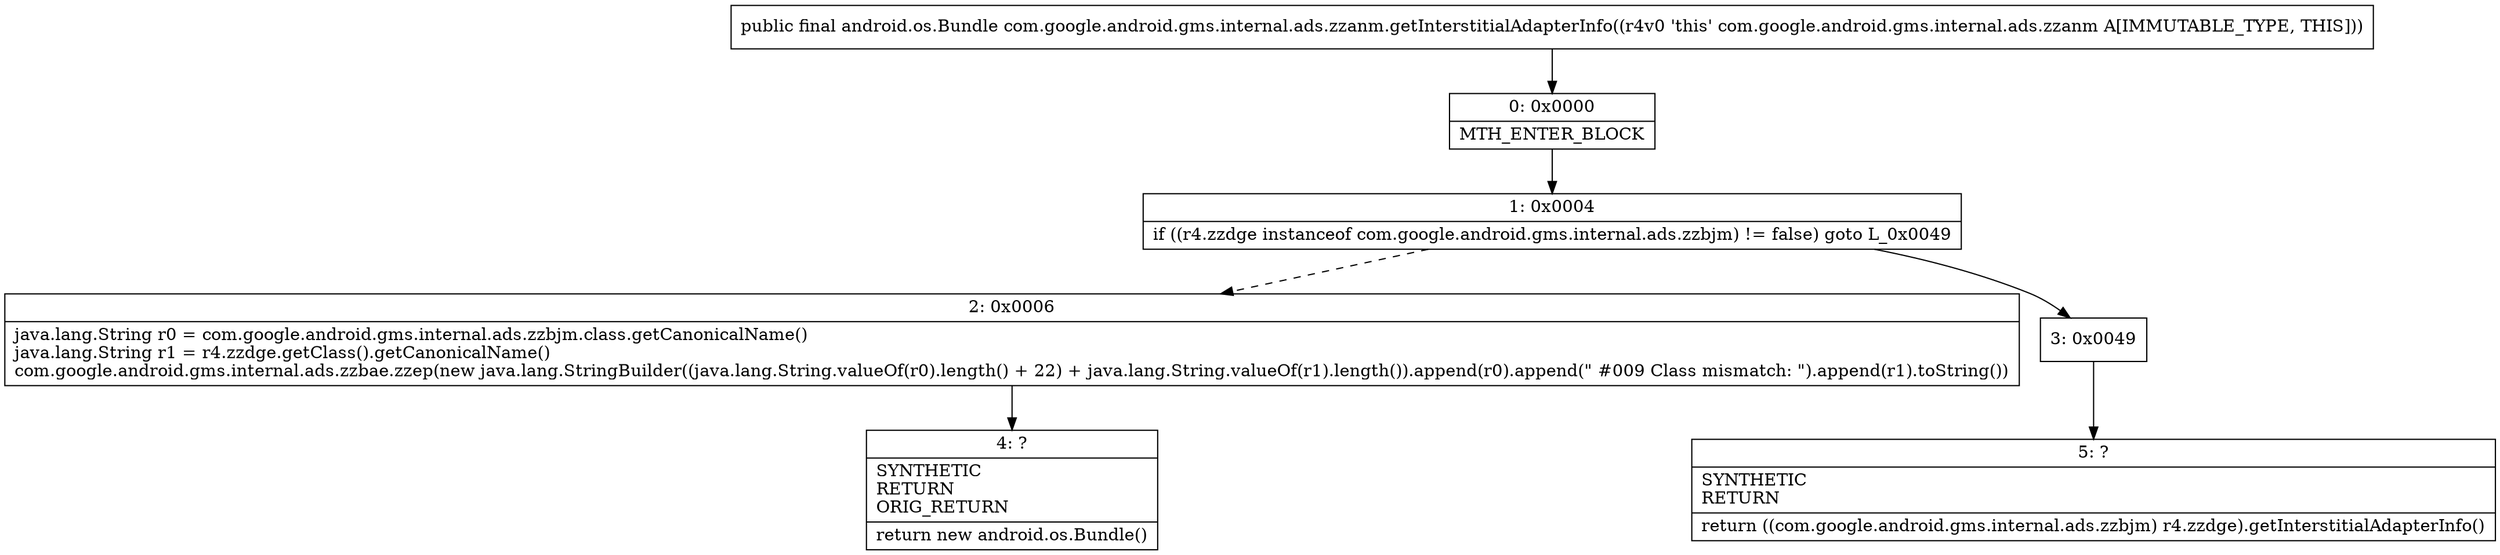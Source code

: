 digraph "CFG forcom.google.android.gms.internal.ads.zzanm.getInterstitialAdapterInfo()Landroid\/os\/Bundle;" {
Node_0 [shape=record,label="{0\:\ 0x0000|MTH_ENTER_BLOCK\l}"];
Node_1 [shape=record,label="{1\:\ 0x0004|if ((r4.zzdge instanceof com.google.android.gms.internal.ads.zzbjm) != false) goto L_0x0049\l}"];
Node_2 [shape=record,label="{2\:\ 0x0006|java.lang.String r0 = com.google.android.gms.internal.ads.zzbjm.class.getCanonicalName()\ljava.lang.String r1 = r4.zzdge.getClass().getCanonicalName()\lcom.google.android.gms.internal.ads.zzbae.zzep(new java.lang.StringBuilder((java.lang.String.valueOf(r0).length() + 22) + java.lang.String.valueOf(r1).length()).append(r0).append(\" #009 Class mismatch: \").append(r1).toString())\l}"];
Node_3 [shape=record,label="{3\:\ 0x0049}"];
Node_4 [shape=record,label="{4\:\ ?|SYNTHETIC\lRETURN\lORIG_RETURN\l|return new android.os.Bundle()\l}"];
Node_5 [shape=record,label="{5\:\ ?|SYNTHETIC\lRETURN\l|return ((com.google.android.gms.internal.ads.zzbjm) r4.zzdge).getInterstitialAdapterInfo()\l}"];
MethodNode[shape=record,label="{public final android.os.Bundle com.google.android.gms.internal.ads.zzanm.getInterstitialAdapterInfo((r4v0 'this' com.google.android.gms.internal.ads.zzanm A[IMMUTABLE_TYPE, THIS])) }"];
MethodNode -> Node_0;
Node_0 -> Node_1;
Node_1 -> Node_2[style=dashed];
Node_1 -> Node_3;
Node_2 -> Node_4;
Node_3 -> Node_5;
}

